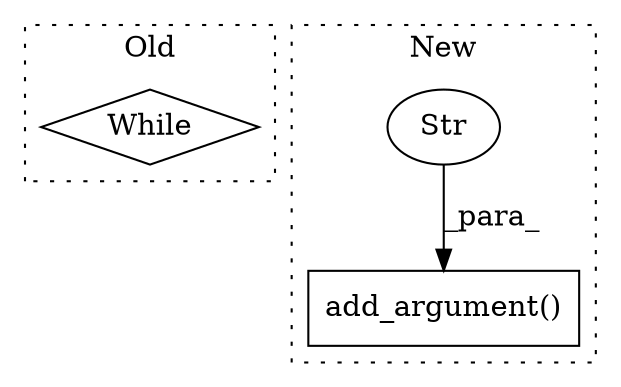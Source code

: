 digraph G {
subgraph cluster0 {
1 [label="While" a="52" s="6316,6330" l="6,11" shape="diamond"];
label = "Old";
style="dotted";
}
subgraph cluster1 {
2 [label="add_argument()" a="75" s="5200,5231" l="20,62" shape="box"];
3 [label="Str" a="66" s="5220" l="11" shape="ellipse"];
label = "New";
style="dotted";
}
3 -> 2 [label="_para_"];
}